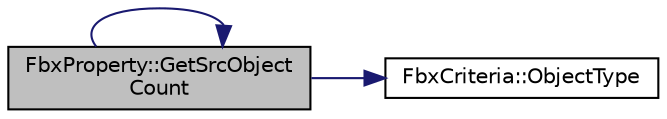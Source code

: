 digraph "FbxProperty::GetSrcObjectCount"
{
  edge [fontname="Helvetica",fontsize="10",labelfontname="Helvetica",labelfontsize="10"];
  node [fontname="Helvetica",fontsize="10",shape=record];
  rankdir="LR";
  Node239 [label="FbxProperty::GetSrcObject\lCount",height=0.2,width=0.4,color="black", fillcolor="grey75", style="filled", fontcolor="black"];
  Node239 -> Node239 [color="midnightblue",fontsize="10",style="solid"];
  Node239 -> Node240 [color="midnightblue",fontsize="10",style="solid"];
  Node240 [label="FbxCriteria::ObjectType",height=0.2,width=0.4,color="black", fillcolor="white", style="filled",URL="$class_fbx_criteria.html#a760d66022a8febcd3fd0c5fbbb534023"];
}
